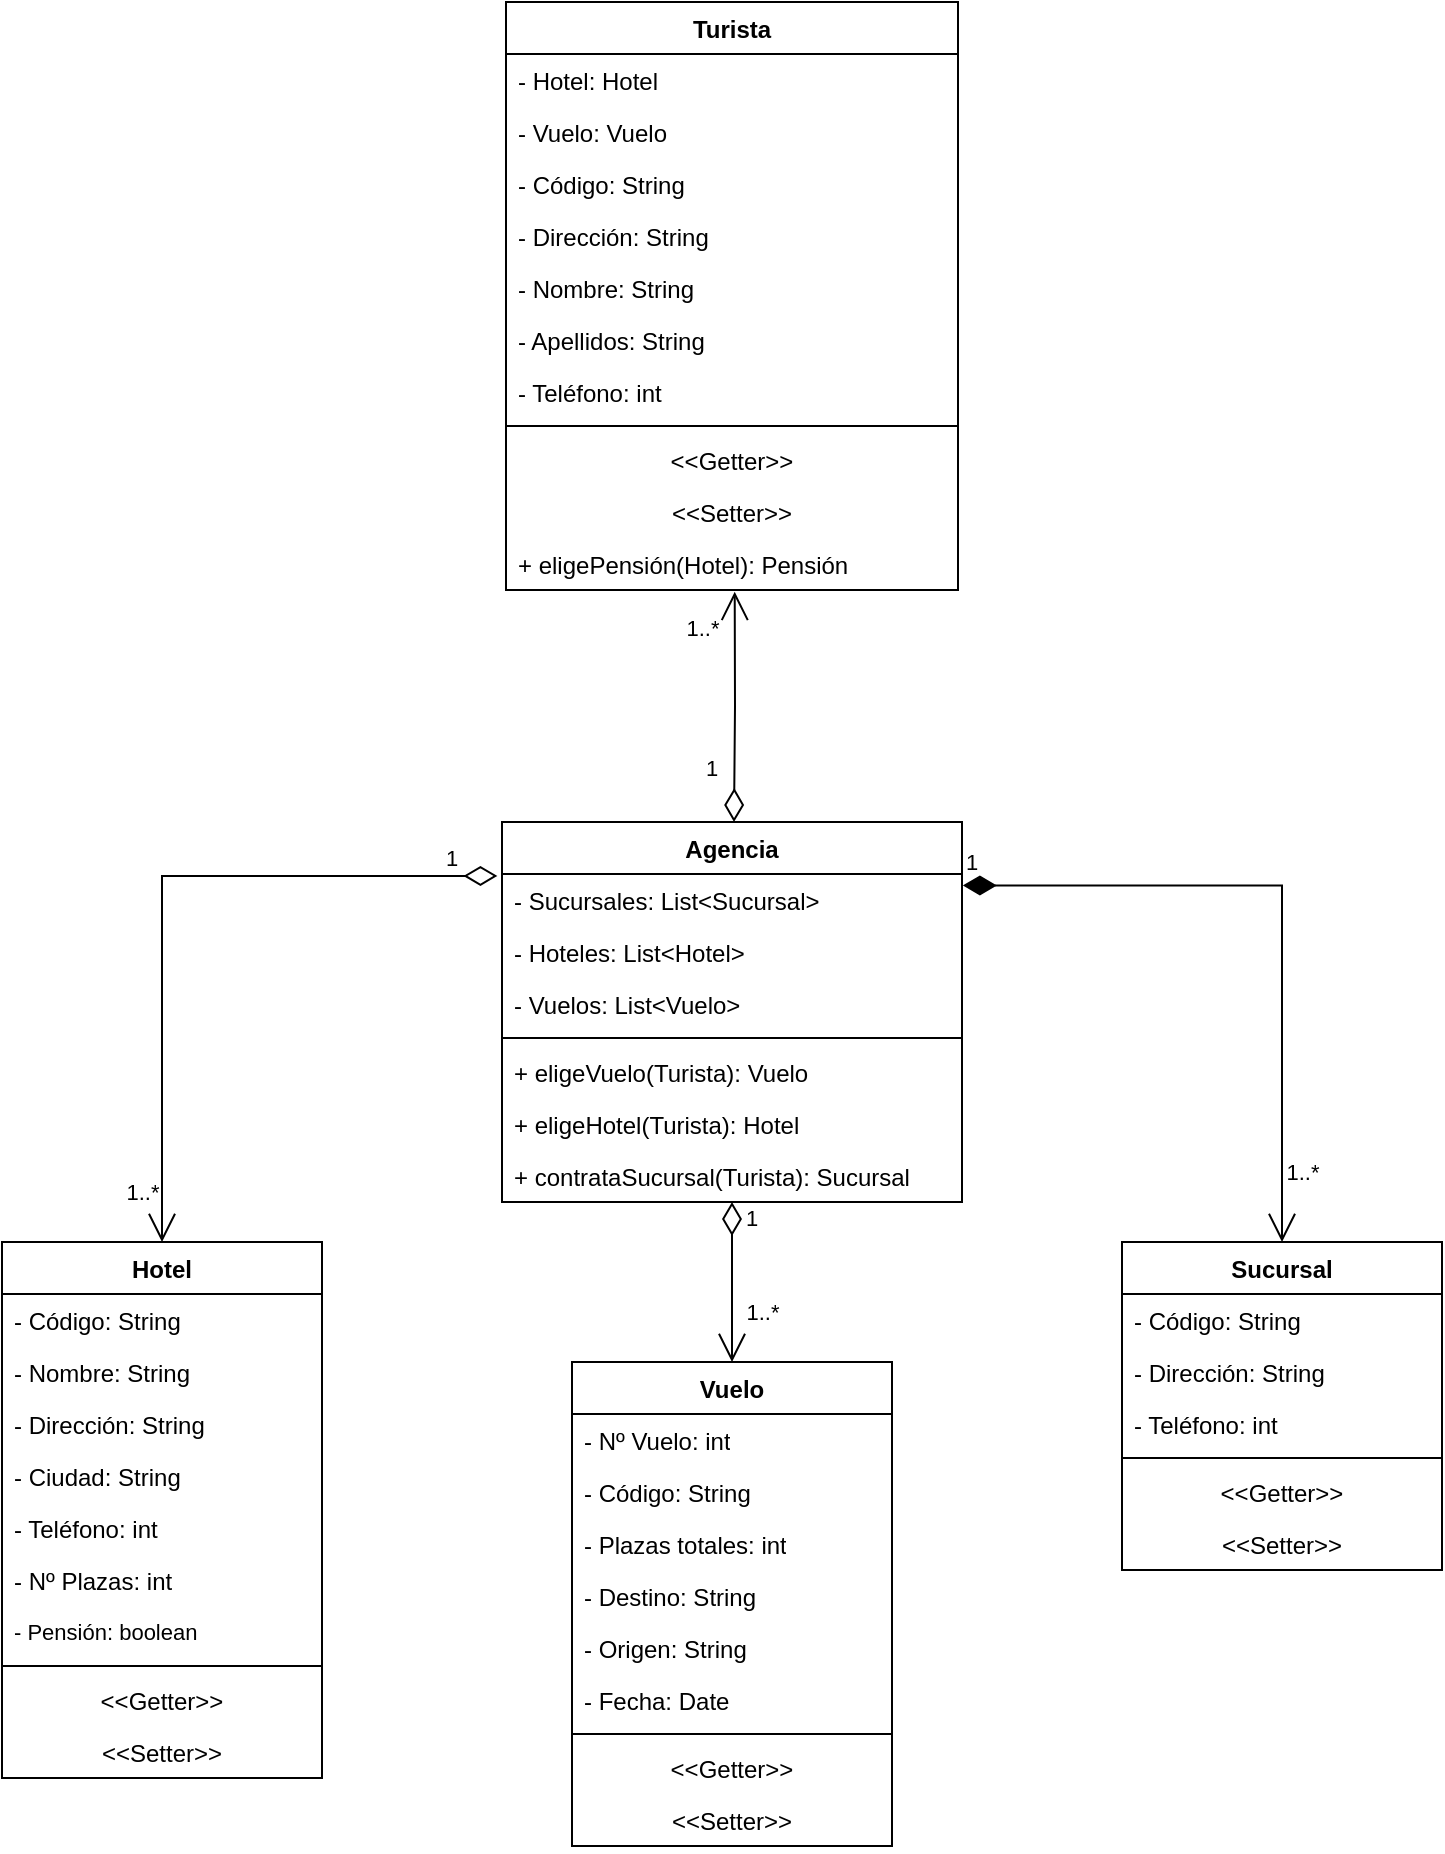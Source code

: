 <?xml version="1.0" encoding="UTF-8"?>
<mxfile version="22.1.7">
  <diagram name="Página-1" id="lc6U-Z4qeKQdGkLBKBnf">
    <mxGraphModel dx="2273" dy="2318" grid="1" gridSize="10" guides="1" tooltips="1" connect="1" arrows="1" fold="1" page="1" pageScale="1" pageWidth="827" pageHeight="1169" math="0" shadow="0">
      <root>
        <mxCell id="0" />
        <mxCell id="1" parent="0" />
        <mxCell id="GiLMcMBqjxwS6CrR7qwn-1" value="Sucursal" style="swimlane;fontStyle=1;align=center;verticalAlign=top;childLayout=stackLayout;horizontal=1;startSize=26;horizontalStack=0;resizeParent=1;resizeParentMax=0;resizeLast=0;collapsible=1;marginBottom=0;whiteSpace=wrap;html=1;" vertex="1" parent="1">
          <mxGeometry x="720" y="560" width="160" height="164" as="geometry" />
        </mxCell>
        <mxCell id="GiLMcMBqjxwS6CrR7qwn-2" value="- Código: String" style="text;strokeColor=none;fillColor=none;align=left;verticalAlign=top;spacingLeft=4;spacingRight=4;overflow=hidden;rotatable=0;points=[[0,0.5],[1,0.5]];portConstraint=eastwest;whiteSpace=wrap;html=1;" vertex="1" parent="GiLMcMBqjxwS6CrR7qwn-1">
          <mxGeometry y="26" width="160" height="26" as="geometry" />
        </mxCell>
        <mxCell id="GiLMcMBqjxwS6CrR7qwn-3" value="- Dirección: String" style="text;strokeColor=none;fillColor=none;align=left;verticalAlign=top;spacingLeft=4;spacingRight=4;overflow=hidden;rotatable=0;points=[[0,0.5],[1,0.5]];portConstraint=eastwest;whiteSpace=wrap;html=1;" vertex="1" parent="GiLMcMBqjxwS6CrR7qwn-1">
          <mxGeometry y="52" width="160" height="26" as="geometry" />
        </mxCell>
        <mxCell id="GiLMcMBqjxwS6CrR7qwn-4" value="- Teléfono: int" style="text;strokeColor=none;fillColor=none;align=left;verticalAlign=top;spacingLeft=4;spacingRight=4;overflow=hidden;rotatable=0;points=[[0,0.5],[1,0.5]];portConstraint=eastwest;whiteSpace=wrap;html=1;" vertex="1" parent="GiLMcMBqjxwS6CrR7qwn-1">
          <mxGeometry y="78" width="160" height="26" as="geometry" />
        </mxCell>
        <mxCell id="GiLMcMBqjxwS6CrR7qwn-5" value="" style="line;strokeWidth=1;fillColor=none;align=left;verticalAlign=middle;spacingTop=-1;spacingLeft=3;spacingRight=3;rotatable=0;labelPosition=right;points=[];portConstraint=eastwest;strokeColor=inherit;" vertex="1" parent="GiLMcMBqjxwS6CrR7qwn-1">
          <mxGeometry y="104" width="160" height="8" as="geometry" />
        </mxCell>
        <mxCell id="GiLMcMBqjxwS6CrR7qwn-6" value="&amp;lt;&amp;lt;Getter&amp;gt;&amp;gt;" style="text;strokeColor=none;fillColor=none;align=center;verticalAlign=top;spacingLeft=4;spacingRight=4;overflow=hidden;rotatable=0;points=[[0,0.5],[1,0.5]];portConstraint=eastwest;whiteSpace=wrap;html=1;" vertex="1" parent="GiLMcMBqjxwS6CrR7qwn-1">
          <mxGeometry y="112" width="160" height="26" as="geometry" />
        </mxCell>
        <mxCell id="GiLMcMBqjxwS6CrR7qwn-7" value="&amp;lt;&amp;lt;Setter&amp;gt;&amp;gt;" style="text;strokeColor=none;fillColor=none;align=center;verticalAlign=top;spacingLeft=4;spacingRight=4;overflow=hidden;rotatable=0;points=[[0,0.5],[1,0.5]];portConstraint=eastwest;whiteSpace=wrap;html=1;" vertex="1" parent="GiLMcMBqjxwS6CrR7qwn-1">
          <mxGeometry y="138" width="160" height="26" as="geometry" />
        </mxCell>
        <mxCell id="GiLMcMBqjxwS6CrR7qwn-8" value="Hotel" style="swimlane;fontStyle=1;align=center;verticalAlign=top;childLayout=stackLayout;horizontal=1;startSize=26;horizontalStack=0;resizeParent=1;resizeParentMax=0;resizeLast=0;collapsible=1;marginBottom=0;whiteSpace=wrap;html=1;" vertex="1" parent="1">
          <mxGeometry x="160" y="560" width="160" height="268" as="geometry" />
        </mxCell>
        <mxCell id="GiLMcMBqjxwS6CrR7qwn-9" value="- Código: String" style="text;strokeColor=none;fillColor=none;align=left;verticalAlign=top;spacingLeft=4;spacingRight=4;overflow=hidden;rotatable=0;points=[[0,0.5],[1,0.5]];portConstraint=eastwest;whiteSpace=wrap;html=1;" vertex="1" parent="GiLMcMBqjxwS6CrR7qwn-8">
          <mxGeometry y="26" width="160" height="26" as="geometry" />
        </mxCell>
        <mxCell id="GiLMcMBqjxwS6CrR7qwn-10" value="- Nombre: String" style="text;strokeColor=none;fillColor=none;align=left;verticalAlign=top;spacingLeft=4;spacingRight=4;overflow=hidden;rotatable=0;points=[[0,0.5],[1,0.5]];portConstraint=eastwest;whiteSpace=wrap;html=1;" vertex="1" parent="GiLMcMBqjxwS6CrR7qwn-8">
          <mxGeometry y="52" width="160" height="26" as="geometry" />
        </mxCell>
        <mxCell id="GiLMcMBqjxwS6CrR7qwn-11" value="- Dirección: String" style="text;strokeColor=none;fillColor=none;align=left;verticalAlign=top;spacingLeft=4;spacingRight=4;overflow=hidden;rotatable=0;points=[[0,0.5],[1,0.5]];portConstraint=eastwest;whiteSpace=wrap;html=1;" vertex="1" parent="GiLMcMBqjxwS6CrR7qwn-8">
          <mxGeometry y="78" width="160" height="26" as="geometry" />
        </mxCell>
        <mxCell id="GiLMcMBqjxwS6CrR7qwn-12" value="- Ciudad: String" style="text;strokeColor=none;fillColor=none;align=left;verticalAlign=top;spacingLeft=4;spacingRight=4;overflow=hidden;rotatable=0;points=[[0,0.5],[1,0.5]];portConstraint=eastwest;whiteSpace=wrap;html=1;" vertex="1" parent="GiLMcMBqjxwS6CrR7qwn-8">
          <mxGeometry y="104" width="160" height="26" as="geometry" />
        </mxCell>
        <mxCell id="GiLMcMBqjxwS6CrR7qwn-13" value="- Teléfono: int" style="text;strokeColor=none;fillColor=none;align=left;verticalAlign=top;spacingLeft=4;spacingRight=4;overflow=hidden;rotatable=0;points=[[0,0.5],[1,0.5]];portConstraint=eastwest;whiteSpace=wrap;html=1;" vertex="1" parent="GiLMcMBqjxwS6CrR7qwn-8">
          <mxGeometry y="130" width="160" height="26" as="geometry" />
        </mxCell>
        <mxCell id="GiLMcMBqjxwS6CrR7qwn-14" value="- Nº Plazas: int" style="text;strokeColor=none;fillColor=none;align=left;verticalAlign=top;spacingLeft=4;spacingRight=4;overflow=hidden;rotatable=0;points=[[0,0.5],[1,0.5]];portConstraint=eastwest;whiteSpace=wrap;html=1;" vertex="1" parent="GiLMcMBqjxwS6CrR7qwn-8">
          <mxGeometry y="156" width="160" height="26" as="geometry" />
        </mxCell>
        <mxCell id="GiLMcMBqjxwS6CrR7qwn-15" value="- Pensión: boolean" style="text;strokeColor=none;fillColor=none;align=left;verticalAlign=top;spacingLeft=4;spacingRight=4;overflow=hidden;rotatable=0;points=[[0,0.5],[1,0.5]];portConstraint=eastwest;whiteSpace=wrap;html=1;fontSize=11;fontFamily=Helvetica;fontColor=default;" vertex="1" parent="GiLMcMBqjxwS6CrR7qwn-8">
          <mxGeometry y="182" width="160" height="26" as="geometry" />
        </mxCell>
        <mxCell id="GiLMcMBqjxwS6CrR7qwn-16" value="" style="line;strokeWidth=1;fillColor=none;align=left;verticalAlign=middle;spacingTop=-1;spacingLeft=3;spacingRight=3;rotatable=0;labelPosition=right;points=[];portConstraint=eastwest;strokeColor=inherit;" vertex="1" parent="GiLMcMBqjxwS6CrR7qwn-8">
          <mxGeometry y="208" width="160" height="8" as="geometry" />
        </mxCell>
        <mxCell id="GiLMcMBqjxwS6CrR7qwn-17" value="&amp;lt;&amp;lt;Getter&amp;gt;&amp;gt;" style="text;strokeColor=none;fillColor=none;align=center;verticalAlign=top;spacingLeft=4;spacingRight=4;overflow=hidden;rotatable=0;points=[[0,0.5],[1,0.5]];portConstraint=eastwest;whiteSpace=wrap;html=1;" vertex="1" parent="GiLMcMBqjxwS6CrR7qwn-8">
          <mxGeometry y="216" width="160" height="26" as="geometry" />
        </mxCell>
        <mxCell id="GiLMcMBqjxwS6CrR7qwn-18" value="&amp;lt;&amp;lt;Setter&amp;gt;&amp;gt;" style="text;strokeColor=none;fillColor=none;align=center;verticalAlign=top;spacingLeft=4;spacingRight=4;overflow=hidden;rotatable=0;points=[[0,0.5],[1,0.5]];portConstraint=eastwest;whiteSpace=wrap;html=1;" vertex="1" parent="GiLMcMBqjxwS6CrR7qwn-8">
          <mxGeometry y="242" width="160" height="26" as="geometry" />
        </mxCell>
        <mxCell id="GiLMcMBqjxwS6CrR7qwn-19" value="Agencia" style="swimlane;fontStyle=1;align=center;verticalAlign=top;childLayout=stackLayout;horizontal=1;startSize=26;horizontalStack=0;resizeParent=1;resizeParentMax=0;resizeLast=0;collapsible=1;marginBottom=0;whiteSpace=wrap;html=1;" vertex="1" parent="1">
          <mxGeometry x="410" y="350" width="230" height="190" as="geometry" />
        </mxCell>
        <mxCell id="GiLMcMBqjxwS6CrR7qwn-20" value="- Sucursales: List&amp;lt;Sucursal&amp;gt;" style="text;strokeColor=none;fillColor=none;align=left;verticalAlign=top;spacingLeft=4;spacingRight=4;overflow=hidden;rotatable=0;points=[[0,0.5],[1,0.5]];portConstraint=eastwest;whiteSpace=wrap;html=1;fontSize=12;" vertex="1" parent="GiLMcMBqjxwS6CrR7qwn-19">
          <mxGeometry y="26" width="230" height="26" as="geometry" />
        </mxCell>
        <mxCell id="GiLMcMBqjxwS6CrR7qwn-21" value="- Hoteles: List&amp;lt;Hotel&amp;gt;" style="text;strokeColor=none;fillColor=none;align=left;verticalAlign=top;spacingLeft=4;spacingRight=4;overflow=hidden;rotatable=0;points=[[0,0.5],[1,0.5]];portConstraint=eastwest;whiteSpace=wrap;html=1;" vertex="1" parent="GiLMcMBqjxwS6CrR7qwn-19">
          <mxGeometry y="52" width="230" height="26" as="geometry" />
        </mxCell>
        <mxCell id="GiLMcMBqjxwS6CrR7qwn-22" value="- Vuelos: List&amp;lt;Vuelo&amp;gt;" style="text;strokeColor=none;fillColor=none;align=left;verticalAlign=top;spacingLeft=4;spacingRight=4;overflow=hidden;rotatable=0;points=[[0,0.5],[1,0.5]];portConstraint=eastwest;whiteSpace=wrap;html=1;" vertex="1" parent="GiLMcMBqjxwS6CrR7qwn-19">
          <mxGeometry y="78" width="230" height="26" as="geometry" />
        </mxCell>
        <mxCell id="GiLMcMBqjxwS6CrR7qwn-23" value="" style="line;strokeWidth=1;fillColor=none;align=left;verticalAlign=middle;spacingTop=-1;spacingLeft=3;spacingRight=3;rotatable=0;labelPosition=right;points=[];portConstraint=eastwest;strokeColor=inherit;" vertex="1" parent="GiLMcMBqjxwS6CrR7qwn-19">
          <mxGeometry y="104" width="230" height="8" as="geometry" />
        </mxCell>
        <mxCell id="GiLMcMBqjxwS6CrR7qwn-24" value="+ eligeVuelo(Turista): Vuelo" style="text;strokeColor=none;fillColor=none;align=left;verticalAlign=top;spacingLeft=4;spacingRight=4;overflow=hidden;rotatable=0;points=[[0,0.5],[1,0.5]];portConstraint=eastwest;whiteSpace=wrap;html=1;" vertex="1" parent="GiLMcMBqjxwS6CrR7qwn-19">
          <mxGeometry y="112" width="230" height="26" as="geometry" />
        </mxCell>
        <mxCell id="GiLMcMBqjxwS6CrR7qwn-25" value="+ eligeHotel(Turista): Hotel" style="text;strokeColor=none;fillColor=none;align=left;verticalAlign=top;spacingLeft=4;spacingRight=4;overflow=hidden;rotatable=0;points=[[0,0.5],[1,0.5]];portConstraint=eastwest;whiteSpace=wrap;html=1;" vertex="1" parent="GiLMcMBqjxwS6CrR7qwn-19">
          <mxGeometry y="138" width="230" height="26" as="geometry" />
        </mxCell>
        <mxCell id="GiLMcMBqjxwS6CrR7qwn-26" value="+ contrataSucursal(Turista): Sucursal" style="text;strokeColor=none;fillColor=none;align=left;verticalAlign=top;spacingLeft=4;spacingRight=4;overflow=hidden;rotatable=0;points=[[0,0.5],[1,0.5]];portConstraint=eastwest;whiteSpace=wrap;html=1;" vertex="1" parent="GiLMcMBqjxwS6CrR7qwn-19">
          <mxGeometry y="164" width="230" height="26" as="geometry" />
        </mxCell>
        <mxCell id="GiLMcMBqjxwS6CrR7qwn-27" value="Vuelo" style="swimlane;fontStyle=1;align=center;verticalAlign=top;childLayout=stackLayout;horizontal=1;startSize=26;horizontalStack=0;resizeParent=1;resizeParentMax=0;resizeLast=0;collapsible=1;marginBottom=0;whiteSpace=wrap;html=1;" vertex="1" parent="1">
          <mxGeometry x="445" y="620" width="160" height="242" as="geometry" />
        </mxCell>
        <mxCell id="GiLMcMBqjxwS6CrR7qwn-28" value="- Nº Vuelo: int" style="text;strokeColor=none;fillColor=none;align=left;verticalAlign=top;spacingLeft=4;spacingRight=4;overflow=hidden;rotatable=0;points=[[0,0.5],[1,0.5]];portConstraint=eastwest;whiteSpace=wrap;html=1;" vertex="1" parent="GiLMcMBqjxwS6CrR7qwn-27">
          <mxGeometry y="26" width="160" height="26" as="geometry" />
        </mxCell>
        <mxCell id="GiLMcMBqjxwS6CrR7qwn-29" value="- Código: String" style="text;strokeColor=none;fillColor=none;align=left;verticalAlign=top;spacingLeft=4;spacingRight=4;overflow=hidden;rotatable=0;points=[[0,0.5],[1,0.5]];portConstraint=eastwest;whiteSpace=wrap;html=1;" vertex="1" parent="GiLMcMBqjxwS6CrR7qwn-27">
          <mxGeometry y="52" width="160" height="26" as="geometry" />
        </mxCell>
        <mxCell id="GiLMcMBqjxwS6CrR7qwn-30" value="- Plazas totales: int" style="text;strokeColor=none;fillColor=none;align=left;verticalAlign=top;spacingLeft=4;spacingRight=4;overflow=hidden;rotatable=0;points=[[0,0.5],[1,0.5]];portConstraint=eastwest;whiteSpace=wrap;html=1;" vertex="1" parent="GiLMcMBqjxwS6CrR7qwn-27">
          <mxGeometry y="78" width="160" height="26" as="geometry" />
        </mxCell>
        <mxCell id="GiLMcMBqjxwS6CrR7qwn-31" value="- Destino: String" style="text;strokeColor=none;fillColor=none;align=left;verticalAlign=top;spacingLeft=4;spacingRight=4;overflow=hidden;rotatable=0;points=[[0,0.5],[1,0.5]];portConstraint=eastwest;whiteSpace=wrap;html=1;" vertex="1" parent="GiLMcMBqjxwS6CrR7qwn-27">
          <mxGeometry y="104" width="160" height="26" as="geometry" />
        </mxCell>
        <mxCell id="GiLMcMBqjxwS6CrR7qwn-32" value="- Origen: String" style="text;strokeColor=none;fillColor=none;align=left;verticalAlign=top;spacingLeft=4;spacingRight=4;overflow=hidden;rotatable=0;points=[[0,0.5],[1,0.5]];portConstraint=eastwest;whiteSpace=wrap;html=1;" vertex="1" parent="GiLMcMBqjxwS6CrR7qwn-27">
          <mxGeometry y="130" width="160" height="26" as="geometry" />
        </mxCell>
        <mxCell id="GiLMcMBqjxwS6CrR7qwn-33" value="- Fecha: Date" style="text;strokeColor=none;fillColor=none;align=left;verticalAlign=top;spacingLeft=4;spacingRight=4;overflow=hidden;rotatable=0;points=[[0,0.5],[1,0.5]];portConstraint=eastwest;whiteSpace=wrap;html=1;" vertex="1" parent="GiLMcMBqjxwS6CrR7qwn-27">
          <mxGeometry y="156" width="160" height="26" as="geometry" />
        </mxCell>
        <mxCell id="GiLMcMBqjxwS6CrR7qwn-34" value="" style="line;strokeWidth=1;fillColor=none;align=left;verticalAlign=middle;spacingTop=-1;spacingLeft=3;spacingRight=3;rotatable=0;labelPosition=right;points=[];portConstraint=eastwest;strokeColor=inherit;" vertex="1" parent="GiLMcMBqjxwS6CrR7qwn-27">
          <mxGeometry y="182" width="160" height="8" as="geometry" />
        </mxCell>
        <mxCell id="GiLMcMBqjxwS6CrR7qwn-35" value="&amp;lt;&amp;lt;Getter&amp;gt;&amp;gt;" style="text;strokeColor=none;fillColor=none;align=center;verticalAlign=top;spacingLeft=4;spacingRight=4;overflow=hidden;rotatable=0;points=[[0,0.5],[1,0.5]];portConstraint=eastwest;whiteSpace=wrap;html=1;" vertex="1" parent="GiLMcMBqjxwS6CrR7qwn-27">
          <mxGeometry y="190" width="160" height="26" as="geometry" />
        </mxCell>
        <mxCell id="GiLMcMBqjxwS6CrR7qwn-36" value="&amp;lt;&amp;lt;Setter&amp;gt;&amp;gt;" style="text;strokeColor=none;fillColor=none;align=center;verticalAlign=top;spacingLeft=4;spacingRight=4;overflow=hidden;rotatable=0;points=[[0,0.5],[1,0.5]];portConstraint=eastwest;whiteSpace=wrap;html=1;" vertex="1" parent="GiLMcMBqjxwS6CrR7qwn-27">
          <mxGeometry y="216" width="160" height="26" as="geometry" />
        </mxCell>
        <mxCell id="GiLMcMBqjxwS6CrR7qwn-37" value="Turista" style="swimlane;fontStyle=1;align=center;verticalAlign=top;childLayout=stackLayout;horizontal=1;startSize=26;horizontalStack=0;resizeParent=1;resizeParentMax=0;resizeLast=0;collapsible=1;marginBottom=0;whiteSpace=wrap;html=1;" vertex="1" parent="1">
          <mxGeometry x="412" y="-60" width="226" height="294" as="geometry" />
        </mxCell>
        <mxCell id="GiLMcMBqjxwS6CrR7qwn-38" value="- Hotel: Hotel" style="text;strokeColor=none;fillColor=none;align=left;verticalAlign=top;spacingLeft=4;spacingRight=4;overflow=hidden;rotatable=0;points=[[0,0.5],[1,0.5]];portConstraint=eastwest;whiteSpace=wrap;html=1;" vertex="1" parent="GiLMcMBqjxwS6CrR7qwn-37">
          <mxGeometry y="26" width="226" height="26" as="geometry" />
        </mxCell>
        <mxCell id="GiLMcMBqjxwS6CrR7qwn-39" value="- Vuelo: Vuelo" style="text;strokeColor=none;fillColor=none;align=left;verticalAlign=top;spacingLeft=4;spacingRight=4;overflow=hidden;rotatable=0;points=[[0,0.5],[1,0.5]];portConstraint=eastwest;whiteSpace=wrap;html=1;" vertex="1" parent="GiLMcMBqjxwS6CrR7qwn-37">
          <mxGeometry y="52" width="226" height="26" as="geometry" />
        </mxCell>
        <mxCell id="GiLMcMBqjxwS6CrR7qwn-40" value="- Código: String" style="text;strokeColor=none;fillColor=none;align=left;verticalAlign=top;spacingLeft=4;spacingRight=4;overflow=hidden;rotatable=0;points=[[0,0.5],[1,0.5]];portConstraint=eastwest;whiteSpace=wrap;html=1;" vertex="1" parent="GiLMcMBqjxwS6CrR7qwn-37">
          <mxGeometry y="78" width="226" height="26" as="geometry" />
        </mxCell>
        <mxCell id="GiLMcMBqjxwS6CrR7qwn-41" value="- Dirección: String" style="text;strokeColor=none;fillColor=none;align=left;verticalAlign=top;spacingLeft=4;spacingRight=4;overflow=hidden;rotatable=0;points=[[0,0.5],[1,0.5]];portConstraint=eastwest;whiteSpace=wrap;html=1;" vertex="1" parent="GiLMcMBqjxwS6CrR7qwn-37">
          <mxGeometry y="104" width="226" height="26" as="geometry" />
        </mxCell>
        <mxCell id="GiLMcMBqjxwS6CrR7qwn-42" value="- Nombre: String" style="text;strokeColor=none;fillColor=none;align=left;verticalAlign=top;spacingLeft=4;spacingRight=4;overflow=hidden;rotatable=0;points=[[0,0.5],[1,0.5]];portConstraint=eastwest;whiteSpace=wrap;html=1;" vertex="1" parent="GiLMcMBqjxwS6CrR7qwn-37">
          <mxGeometry y="130" width="226" height="26" as="geometry" />
        </mxCell>
        <mxCell id="GiLMcMBqjxwS6CrR7qwn-43" value="- Apellidos: String" style="text;strokeColor=none;fillColor=none;align=left;verticalAlign=top;spacingLeft=4;spacingRight=4;overflow=hidden;rotatable=0;points=[[0,0.5],[1,0.5]];portConstraint=eastwest;whiteSpace=wrap;html=1;" vertex="1" parent="GiLMcMBqjxwS6CrR7qwn-37">
          <mxGeometry y="156" width="226" height="26" as="geometry" />
        </mxCell>
        <mxCell id="GiLMcMBqjxwS6CrR7qwn-44" value="- Teléfono: int" style="text;strokeColor=none;fillColor=none;align=left;verticalAlign=top;spacingLeft=4;spacingRight=4;overflow=hidden;rotatable=0;points=[[0,0.5],[1,0.5]];portConstraint=eastwest;whiteSpace=wrap;html=1;" vertex="1" parent="GiLMcMBqjxwS6CrR7qwn-37">
          <mxGeometry y="182" width="226" height="26" as="geometry" />
        </mxCell>
        <mxCell id="GiLMcMBqjxwS6CrR7qwn-45" value="" style="line;strokeWidth=1;fillColor=none;align=left;verticalAlign=middle;spacingTop=-1;spacingLeft=3;spacingRight=3;rotatable=0;labelPosition=right;points=[];portConstraint=eastwest;strokeColor=inherit;" vertex="1" parent="GiLMcMBqjxwS6CrR7qwn-37">
          <mxGeometry y="208" width="226" height="8" as="geometry" />
        </mxCell>
        <mxCell id="GiLMcMBqjxwS6CrR7qwn-46" value="&amp;lt;&amp;lt;Getter&amp;gt;&amp;gt;" style="text;strokeColor=none;fillColor=none;align=center;verticalAlign=top;spacingLeft=4;spacingRight=4;overflow=hidden;rotatable=0;points=[[0,0.5],[1,0.5]];portConstraint=eastwest;whiteSpace=wrap;html=1;" vertex="1" parent="GiLMcMBqjxwS6CrR7qwn-37">
          <mxGeometry y="216" width="226" height="26" as="geometry" />
        </mxCell>
        <mxCell id="GiLMcMBqjxwS6CrR7qwn-47" value="&amp;lt;&amp;lt;Setter&amp;gt;&amp;gt;" style="text;strokeColor=none;fillColor=none;align=center;verticalAlign=top;spacingLeft=4;spacingRight=4;overflow=hidden;rotatable=0;points=[[0,0.5],[1,0.5]];portConstraint=eastwest;whiteSpace=wrap;html=1;" vertex="1" parent="GiLMcMBqjxwS6CrR7qwn-37">
          <mxGeometry y="242" width="226" height="26" as="geometry" />
        </mxCell>
        <mxCell id="GiLMcMBqjxwS6CrR7qwn-48" value="+ eligePensión(Hotel): Pensión" style="text;strokeColor=none;fillColor=none;align=left;verticalAlign=top;spacingLeft=4;spacingRight=4;overflow=hidden;rotatable=0;points=[[0,0.5],[1,0.5]];portConstraint=eastwest;whiteSpace=wrap;html=1;" vertex="1" parent="GiLMcMBqjxwS6CrR7qwn-37">
          <mxGeometry y="268" width="226" height="26" as="geometry" />
        </mxCell>
        <mxCell id="GiLMcMBqjxwS6CrR7qwn-49" value="1" style="endArrow=open;html=1;endSize=12;startArrow=diamondThin;startSize=14;startFill=1;edgeStyle=orthogonalEdgeStyle;align=left;verticalAlign=bottom;rounded=0;labelBackgroundColor=default;strokeColor=default;fontFamily=Helvetica;fontSize=11;fontColor=default;shape=connector;exitX=1.002;exitY=0.167;exitDx=0;exitDy=0;exitPerimeter=0;entryX=0.5;entryY=0;entryDx=0;entryDy=0;" edge="1" parent="1" source="GiLMcMBqjxwS6CrR7qwn-19" target="GiLMcMBqjxwS6CrR7qwn-1">
          <mxGeometry x="-1" y="3" relative="1" as="geometry">
            <mxPoint x="590" y="770" as="sourcePoint" />
            <mxPoint x="750" y="770" as="targetPoint" />
          </mxGeometry>
        </mxCell>
        <mxCell id="GiLMcMBqjxwS6CrR7qwn-50" value="1" style="endArrow=open;html=1;endSize=12;startArrow=diamondThin;startSize=14;startFill=0;edgeStyle=orthogonalEdgeStyle;align=left;verticalAlign=bottom;rounded=0;labelBackgroundColor=default;strokeColor=default;fontFamily=Helvetica;fontSize=11;fontColor=default;shape=connector;exitX=0.5;exitY=1;exitDx=0;exitDy=0;entryX=0.5;entryY=0;entryDx=0;entryDy=0;" edge="1" parent="1" source="GiLMcMBqjxwS6CrR7qwn-19" target="GiLMcMBqjxwS6CrR7qwn-27">
          <mxGeometry x="-0.591" y="5" relative="1" as="geometry">
            <mxPoint x="590" y="770" as="sourcePoint" />
            <mxPoint x="750" y="770" as="targetPoint" />
            <mxPoint as="offset" />
          </mxGeometry>
        </mxCell>
        <mxCell id="GiLMcMBqjxwS6CrR7qwn-51" value="1" style="endArrow=open;html=1;endSize=12;startArrow=diamondThin;startSize=14;startFill=0;edgeStyle=orthogonalEdgeStyle;align=left;verticalAlign=bottom;rounded=0;labelBackgroundColor=default;strokeColor=default;fontFamily=Helvetica;fontSize=11;fontColor=default;shape=connector;exitX=-0.01;exitY=0.142;exitDx=0;exitDy=0;entryX=0.5;entryY=0;entryDx=0;entryDy=0;exitPerimeter=0;" edge="1" parent="1" source="GiLMcMBqjxwS6CrR7qwn-19" target="GiLMcMBqjxwS6CrR7qwn-8">
          <mxGeometry x="-0.843" relative="1" as="geometry">
            <mxPoint x="535" y="482" as="sourcePoint" />
            <mxPoint x="535" y="570" as="targetPoint" />
            <mxPoint as="offset" />
          </mxGeometry>
        </mxCell>
        <mxCell id="GiLMcMBqjxwS6CrR7qwn-52" value="1" style="endArrow=open;html=1;endSize=12;startArrow=diamondThin;startSize=14;startFill=0;edgeStyle=orthogonalEdgeStyle;align=left;verticalAlign=bottom;rounded=0;labelBackgroundColor=default;strokeColor=default;fontFamily=Helvetica;fontSize=11;fontColor=default;shape=connector;entryX=0.506;entryY=1.036;entryDx=0;entryDy=0;entryPerimeter=0;" edge="1" parent="1" target="GiLMcMBqjxwS6CrR7qwn-48">
          <mxGeometry x="-0.699" y="16" relative="1" as="geometry">
            <mxPoint x="526" y="350" as="sourcePoint" />
            <mxPoint x="526" y="230" as="targetPoint" />
            <mxPoint as="offset" />
          </mxGeometry>
        </mxCell>
        <mxCell id="GiLMcMBqjxwS6CrR7qwn-53" value="1..*" style="text;html=1;align=center;verticalAlign=middle;resizable=0;points=[];autosize=1;strokeColor=none;fillColor=none;fontSize=11;fontFamily=Helvetica;fontColor=default;" vertex="1" parent="1">
          <mxGeometry x="490" y="238" width="40" height="30" as="geometry" />
        </mxCell>
        <mxCell id="GiLMcMBqjxwS6CrR7qwn-54" value="1..*" style="text;html=1;align=center;verticalAlign=middle;resizable=0;points=[];autosize=1;strokeColor=none;fillColor=none;fontSize=11;fontFamily=Helvetica;fontColor=default;" vertex="1" parent="1">
          <mxGeometry x="790" y="510" width="40" height="30" as="geometry" />
        </mxCell>
        <mxCell id="GiLMcMBqjxwS6CrR7qwn-55" value="1..*" style="text;html=1;align=center;verticalAlign=middle;resizable=0;points=[];autosize=1;strokeColor=none;fillColor=none;fontSize=11;fontFamily=Helvetica;fontColor=default;" vertex="1" parent="1">
          <mxGeometry x="520" y="580" width="40" height="30" as="geometry" />
        </mxCell>
        <mxCell id="GiLMcMBqjxwS6CrR7qwn-56" value="1..*" style="text;html=1;align=center;verticalAlign=middle;resizable=0;points=[];autosize=1;strokeColor=none;fillColor=none;fontSize=11;fontFamily=Helvetica;fontColor=default;" vertex="1" parent="1">
          <mxGeometry x="210" y="520" width="40" height="30" as="geometry" />
        </mxCell>
      </root>
    </mxGraphModel>
  </diagram>
</mxfile>